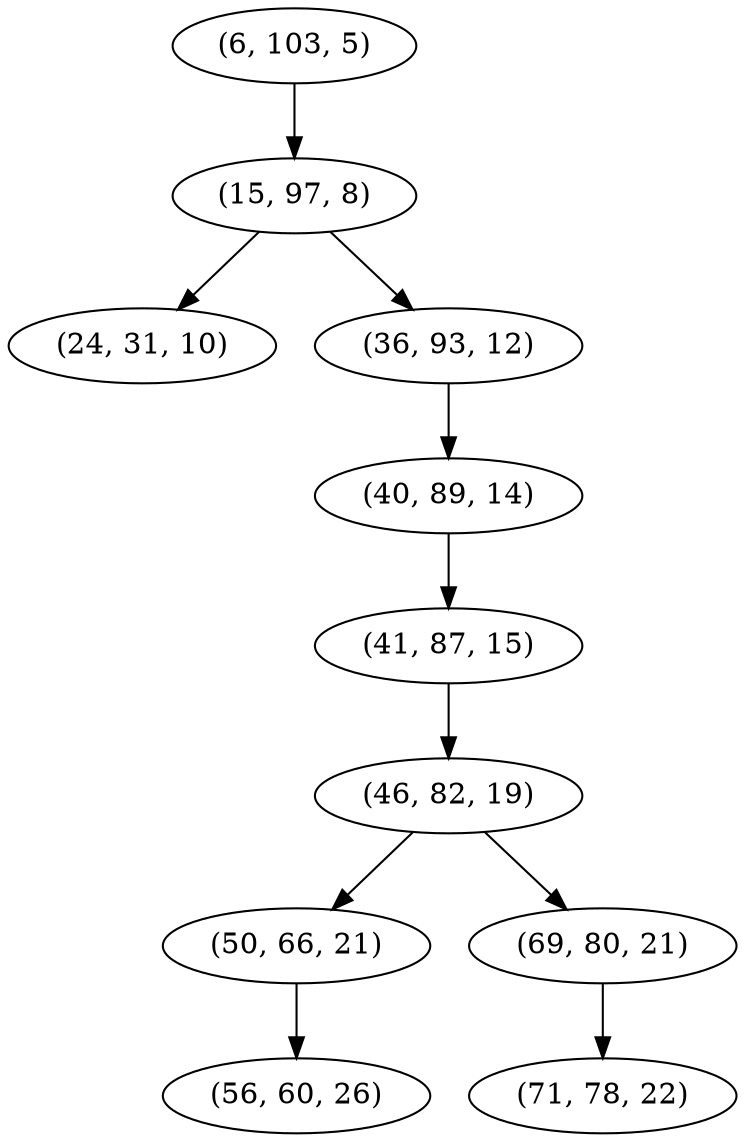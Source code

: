 digraph tree {
    "(6, 103, 5)";
    "(15, 97, 8)";
    "(24, 31, 10)";
    "(36, 93, 12)";
    "(40, 89, 14)";
    "(41, 87, 15)";
    "(46, 82, 19)";
    "(50, 66, 21)";
    "(56, 60, 26)";
    "(69, 80, 21)";
    "(71, 78, 22)";
    "(6, 103, 5)" -> "(15, 97, 8)";
    "(15, 97, 8)" -> "(24, 31, 10)";
    "(15, 97, 8)" -> "(36, 93, 12)";
    "(36, 93, 12)" -> "(40, 89, 14)";
    "(40, 89, 14)" -> "(41, 87, 15)";
    "(41, 87, 15)" -> "(46, 82, 19)";
    "(46, 82, 19)" -> "(50, 66, 21)";
    "(46, 82, 19)" -> "(69, 80, 21)";
    "(50, 66, 21)" -> "(56, 60, 26)";
    "(69, 80, 21)" -> "(71, 78, 22)";
}
